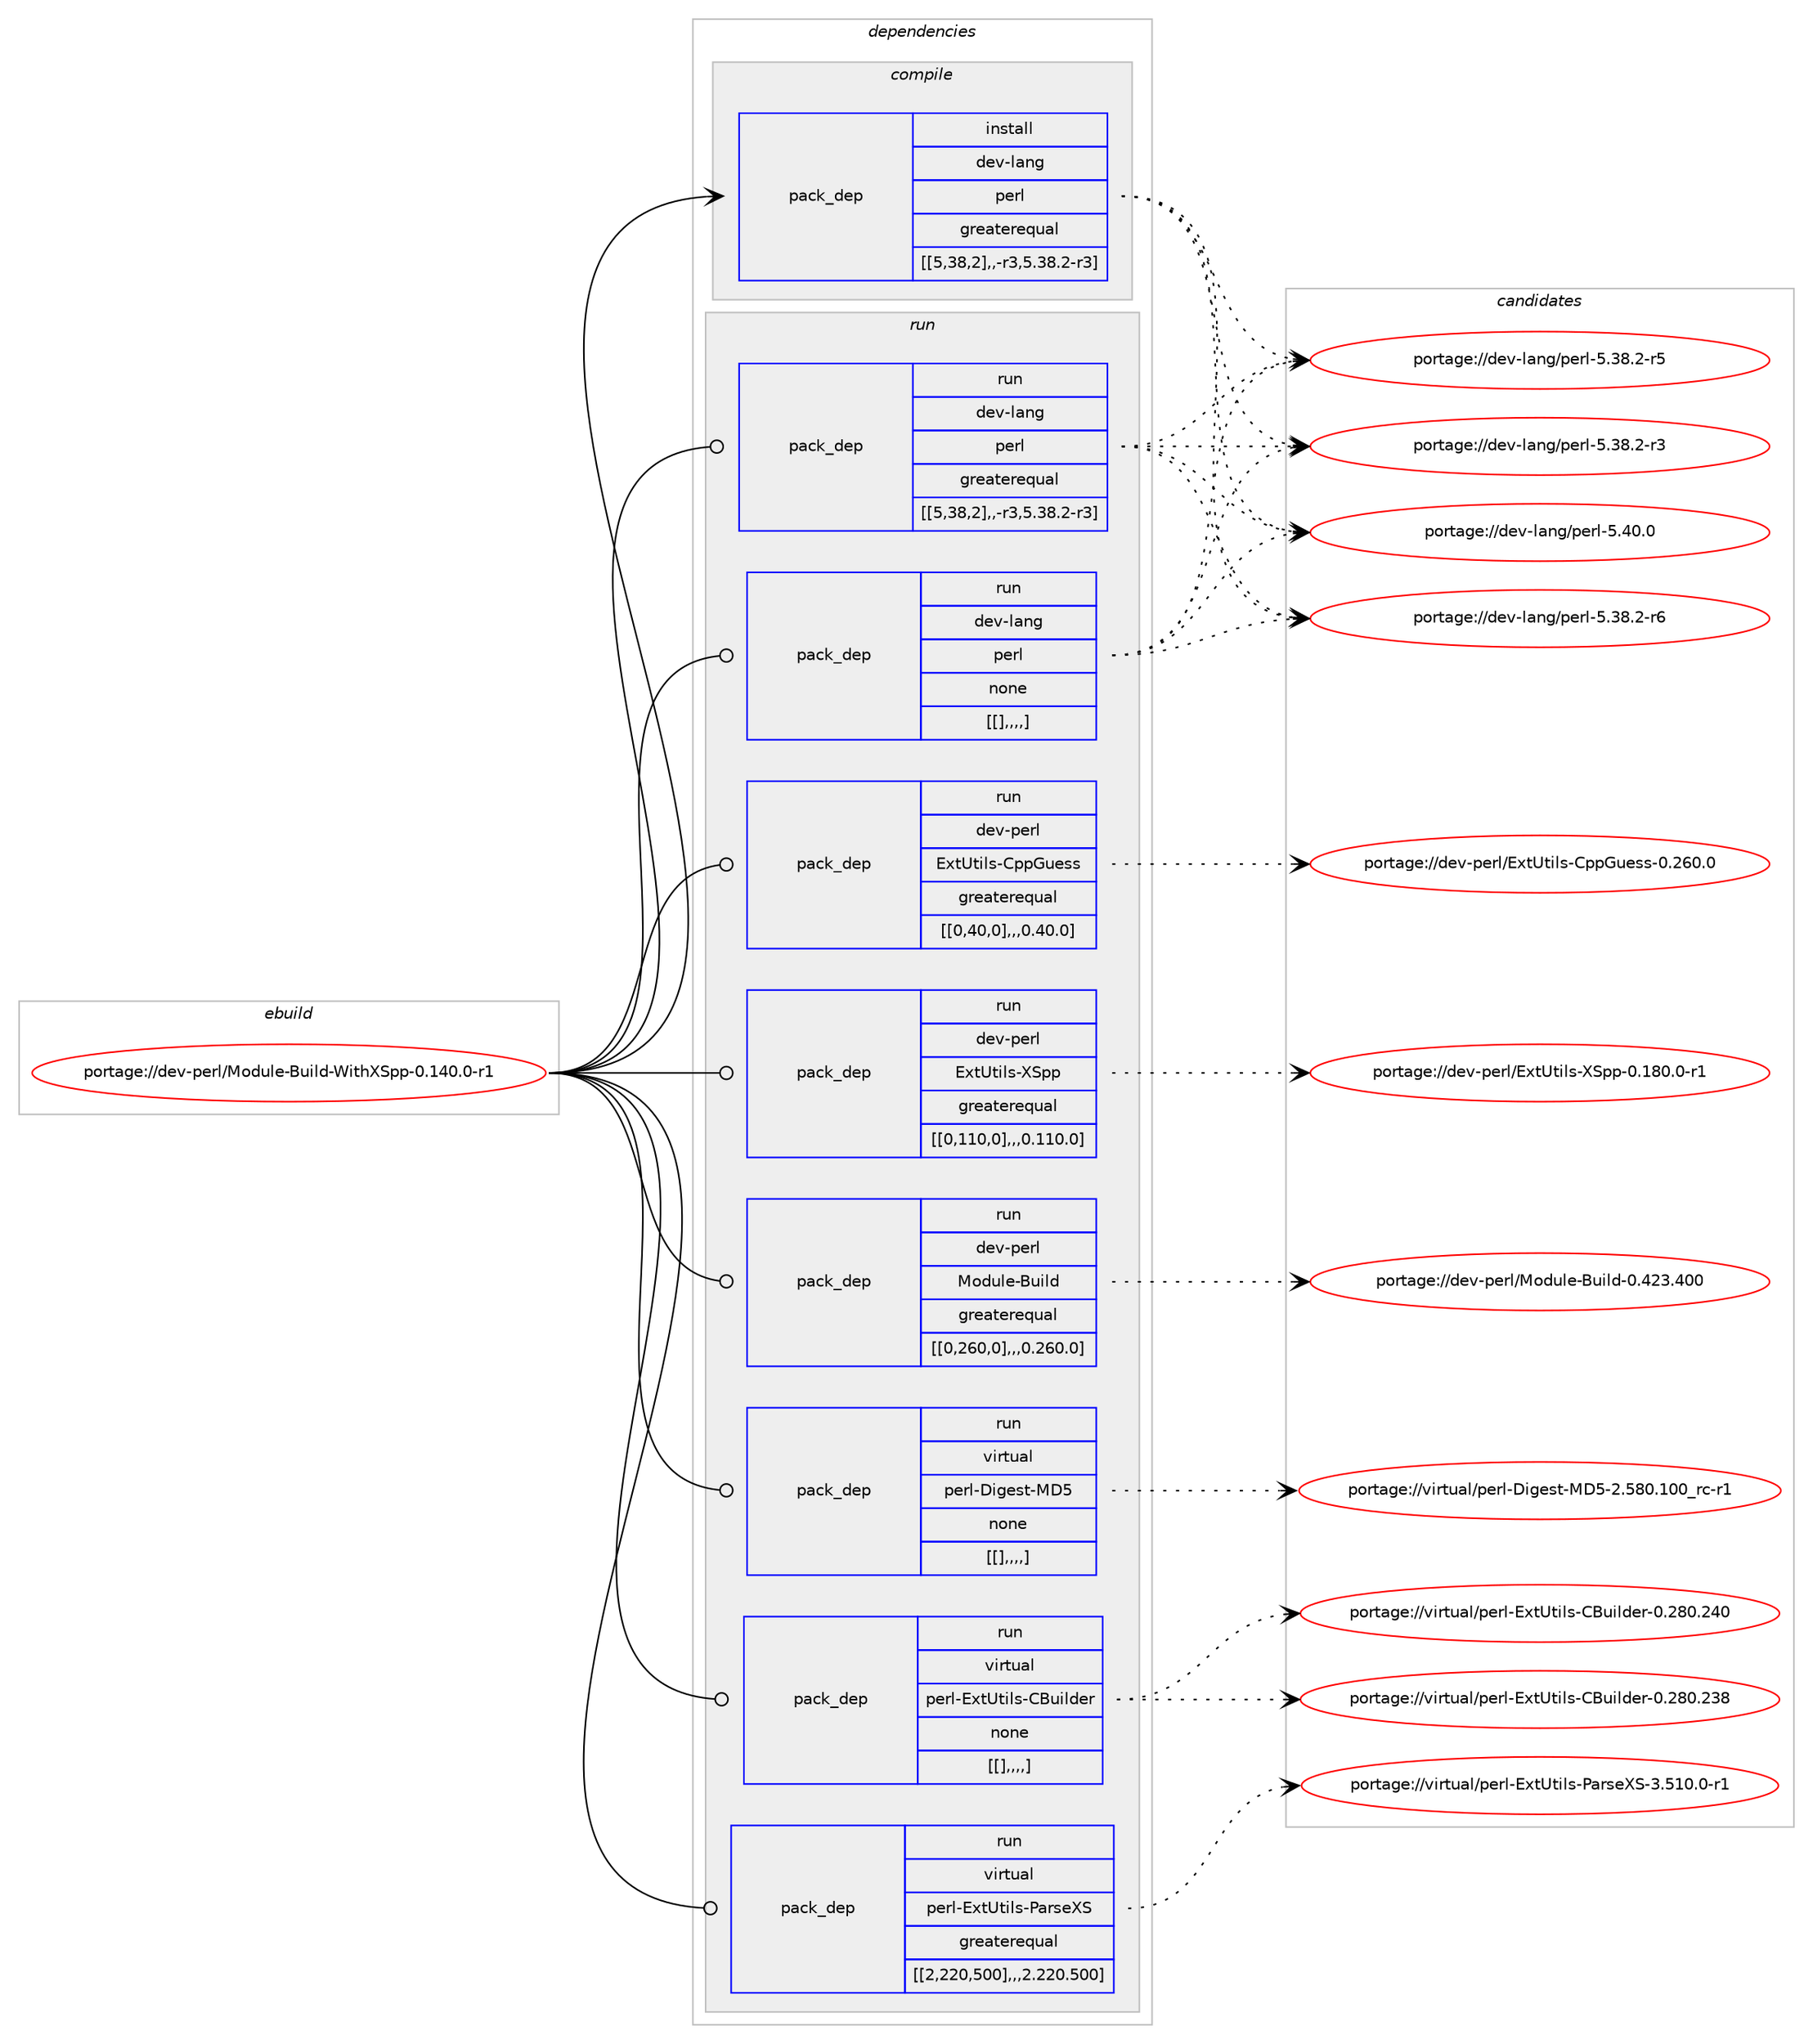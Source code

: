 digraph prolog {

# *************
# Graph options
# *************

newrank=true;
concentrate=true;
compound=true;
graph [rankdir=LR,fontname=Helvetica,fontsize=10,ranksep=1.5];#, ranksep=2.5, nodesep=0.2];
edge  [arrowhead=vee];
node  [fontname=Helvetica,fontsize=10];

# **********
# The ebuild
# **********

subgraph cluster_leftcol {
color=gray;
label=<<i>ebuild</i>>;
id [label="portage://dev-perl/Module-Build-WithXSpp-0.140.0-r1", color=red, width=4, href="../dev-perl/Module-Build-WithXSpp-0.140.0-r1.svg"];
}

# ****************
# The dependencies
# ****************

subgraph cluster_midcol {
color=gray;
label=<<i>dependencies</i>>;
subgraph cluster_compile {
fillcolor="#eeeeee";
style=filled;
label=<<i>compile</i>>;
subgraph pack102516 {
dependency134153 [label=<<TABLE BORDER="0" CELLBORDER="1" CELLSPACING="0" CELLPADDING="4" WIDTH="220"><TR><TD ROWSPAN="6" CELLPADDING="30">pack_dep</TD></TR><TR><TD WIDTH="110">install</TD></TR><TR><TD>dev-lang</TD></TR><TR><TD>perl</TD></TR><TR><TD>greaterequal</TD></TR><TR><TD>[[5,38,2],,-r3,5.38.2-r3]</TD></TR></TABLE>>, shape=none, color=blue];
}
id:e -> dependency134153:w [weight=20,style="solid",arrowhead="vee"];
}
subgraph cluster_compileandrun {
fillcolor="#eeeeee";
style=filled;
label=<<i>compile and run</i>>;
}
subgraph cluster_run {
fillcolor="#eeeeee";
style=filled;
label=<<i>run</i>>;
subgraph pack102517 {
dependency134154 [label=<<TABLE BORDER="0" CELLBORDER="1" CELLSPACING="0" CELLPADDING="4" WIDTH="220"><TR><TD ROWSPAN="6" CELLPADDING="30">pack_dep</TD></TR><TR><TD WIDTH="110">run</TD></TR><TR><TD>dev-lang</TD></TR><TR><TD>perl</TD></TR><TR><TD>greaterequal</TD></TR><TR><TD>[[5,38,2],,-r3,5.38.2-r3]</TD></TR></TABLE>>, shape=none, color=blue];
}
id:e -> dependency134154:w [weight=20,style="solid",arrowhead="odot"];
subgraph pack102518 {
dependency134155 [label=<<TABLE BORDER="0" CELLBORDER="1" CELLSPACING="0" CELLPADDING="4" WIDTH="220"><TR><TD ROWSPAN="6" CELLPADDING="30">pack_dep</TD></TR><TR><TD WIDTH="110">run</TD></TR><TR><TD>dev-lang</TD></TR><TR><TD>perl</TD></TR><TR><TD>none</TD></TR><TR><TD>[[],,,,]</TD></TR></TABLE>>, shape=none, color=blue];
}
id:e -> dependency134155:w [weight=20,style="solid",arrowhead="odot"];
subgraph pack102519 {
dependency134156 [label=<<TABLE BORDER="0" CELLBORDER="1" CELLSPACING="0" CELLPADDING="4" WIDTH="220"><TR><TD ROWSPAN="6" CELLPADDING="30">pack_dep</TD></TR><TR><TD WIDTH="110">run</TD></TR><TR><TD>dev-perl</TD></TR><TR><TD>ExtUtils-CppGuess</TD></TR><TR><TD>greaterequal</TD></TR><TR><TD>[[0,40,0],,,0.40.0]</TD></TR></TABLE>>, shape=none, color=blue];
}
id:e -> dependency134156:w [weight=20,style="solid",arrowhead="odot"];
subgraph pack102520 {
dependency134157 [label=<<TABLE BORDER="0" CELLBORDER="1" CELLSPACING="0" CELLPADDING="4" WIDTH="220"><TR><TD ROWSPAN="6" CELLPADDING="30">pack_dep</TD></TR><TR><TD WIDTH="110">run</TD></TR><TR><TD>dev-perl</TD></TR><TR><TD>ExtUtils-XSpp</TD></TR><TR><TD>greaterequal</TD></TR><TR><TD>[[0,110,0],,,0.110.0]</TD></TR></TABLE>>, shape=none, color=blue];
}
id:e -> dependency134157:w [weight=20,style="solid",arrowhead="odot"];
subgraph pack102521 {
dependency134158 [label=<<TABLE BORDER="0" CELLBORDER="1" CELLSPACING="0" CELLPADDING="4" WIDTH="220"><TR><TD ROWSPAN="6" CELLPADDING="30">pack_dep</TD></TR><TR><TD WIDTH="110">run</TD></TR><TR><TD>dev-perl</TD></TR><TR><TD>Module-Build</TD></TR><TR><TD>greaterequal</TD></TR><TR><TD>[[0,260,0],,,0.260.0]</TD></TR></TABLE>>, shape=none, color=blue];
}
id:e -> dependency134158:w [weight=20,style="solid",arrowhead="odot"];
subgraph pack102522 {
dependency134159 [label=<<TABLE BORDER="0" CELLBORDER="1" CELLSPACING="0" CELLPADDING="4" WIDTH="220"><TR><TD ROWSPAN="6" CELLPADDING="30">pack_dep</TD></TR><TR><TD WIDTH="110">run</TD></TR><TR><TD>virtual</TD></TR><TR><TD>perl-Digest-MD5</TD></TR><TR><TD>none</TD></TR><TR><TD>[[],,,,]</TD></TR></TABLE>>, shape=none, color=blue];
}
id:e -> dependency134159:w [weight=20,style="solid",arrowhead="odot"];
subgraph pack102523 {
dependency134160 [label=<<TABLE BORDER="0" CELLBORDER="1" CELLSPACING="0" CELLPADDING="4" WIDTH="220"><TR><TD ROWSPAN="6" CELLPADDING="30">pack_dep</TD></TR><TR><TD WIDTH="110">run</TD></TR><TR><TD>virtual</TD></TR><TR><TD>perl-ExtUtils-CBuilder</TD></TR><TR><TD>none</TD></TR><TR><TD>[[],,,,]</TD></TR></TABLE>>, shape=none, color=blue];
}
id:e -> dependency134160:w [weight=20,style="solid",arrowhead="odot"];
subgraph pack102524 {
dependency134161 [label=<<TABLE BORDER="0" CELLBORDER="1" CELLSPACING="0" CELLPADDING="4" WIDTH="220"><TR><TD ROWSPAN="6" CELLPADDING="30">pack_dep</TD></TR><TR><TD WIDTH="110">run</TD></TR><TR><TD>virtual</TD></TR><TR><TD>perl-ExtUtils-ParseXS</TD></TR><TR><TD>greaterequal</TD></TR><TR><TD>[[2,220,500],,,2.220.500]</TD></TR></TABLE>>, shape=none, color=blue];
}
id:e -> dependency134161:w [weight=20,style="solid",arrowhead="odot"];
}
}

# **************
# The candidates
# **************

subgraph cluster_choices {
rank=same;
color=gray;
label=<<i>candidates</i>>;

subgraph choice102516 {
color=black;
nodesep=1;
choice10010111845108971101034711210111410845534652484648 [label="portage://dev-lang/perl-5.40.0", color=red, width=4,href="../dev-lang/perl-5.40.0.svg"];
choice100101118451089711010347112101114108455346515646504511454 [label="portage://dev-lang/perl-5.38.2-r6", color=red, width=4,href="../dev-lang/perl-5.38.2-r6.svg"];
choice100101118451089711010347112101114108455346515646504511453 [label="portage://dev-lang/perl-5.38.2-r5", color=red, width=4,href="../dev-lang/perl-5.38.2-r5.svg"];
choice100101118451089711010347112101114108455346515646504511451 [label="portage://dev-lang/perl-5.38.2-r3", color=red, width=4,href="../dev-lang/perl-5.38.2-r3.svg"];
dependency134153:e -> choice10010111845108971101034711210111410845534652484648:w [style=dotted,weight="100"];
dependency134153:e -> choice100101118451089711010347112101114108455346515646504511454:w [style=dotted,weight="100"];
dependency134153:e -> choice100101118451089711010347112101114108455346515646504511453:w [style=dotted,weight="100"];
dependency134153:e -> choice100101118451089711010347112101114108455346515646504511451:w [style=dotted,weight="100"];
}
subgraph choice102517 {
color=black;
nodesep=1;
choice10010111845108971101034711210111410845534652484648 [label="portage://dev-lang/perl-5.40.0", color=red, width=4,href="../dev-lang/perl-5.40.0.svg"];
choice100101118451089711010347112101114108455346515646504511454 [label="portage://dev-lang/perl-5.38.2-r6", color=red, width=4,href="../dev-lang/perl-5.38.2-r6.svg"];
choice100101118451089711010347112101114108455346515646504511453 [label="portage://dev-lang/perl-5.38.2-r5", color=red, width=4,href="../dev-lang/perl-5.38.2-r5.svg"];
choice100101118451089711010347112101114108455346515646504511451 [label="portage://dev-lang/perl-5.38.2-r3", color=red, width=4,href="../dev-lang/perl-5.38.2-r3.svg"];
dependency134154:e -> choice10010111845108971101034711210111410845534652484648:w [style=dotted,weight="100"];
dependency134154:e -> choice100101118451089711010347112101114108455346515646504511454:w [style=dotted,weight="100"];
dependency134154:e -> choice100101118451089711010347112101114108455346515646504511453:w [style=dotted,weight="100"];
dependency134154:e -> choice100101118451089711010347112101114108455346515646504511451:w [style=dotted,weight="100"];
}
subgraph choice102518 {
color=black;
nodesep=1;
choice10010111845108971101034711210111410845534652484648 [label="portage://dev-lang/perl-5.40.0", color=red, width=4,href="../dev-lang/perl-5.40.0.svg"];
choice100101118451089711010347112101114108455346515646504511454 [label="portage://dev-lang/perl-5.38.2-r6", color=red, width=4,href="../dev-lang/perl-5.38.2-r6.svg"];
choice100101118451089711010347112101114108455346515646504511453 [label="portage://dev-lang/perl-5.38.2-r5", color=red, width=4,href="../dev-lang/perl-5.38.2-r5.svg"];
choice100101118451089711010347112101114108455346515646504511451 [label="portage://dev-lang/perl-5.38.2-r3", color=red, width=4,href="../dev-lang/perl-5.38.2-r3.svg"];
dependency134155:e -> choice10010111845108971101034711210111410845534652484648:w [style=dotted,weight="100"];
dependency134155:e -> choice100101118451089711010347112101114108455346515646504511454:w [style=dotted,weight="100"];
dependency134155:e -> choice100101118451089711010347112101114108455346515646504511453:w [style=dotted,weight="100"];
dependency134155:e -> choice100101118451089711010347112101114108455346515646504511451:w [style=dotted,weight="100"];
}
subgraph choice102519 {
color=black;
nodesep=1;
choice100101118451121011141084769120116851161051081154567112112711171011151154548465054484648 [label="portage://dev-perl/ExtUtils-CppGuess-0.260.0", color=red, width=4,href="../dev-perl/ExtUtils-CppGuess-0.260.0.svg"];
dependency134156:e -> choice100101118451121011141084769120116851161051081154567112112711171011151154548465054484648:w [style=dotted,weight="100"];
}
subgraph choice102520 {
color=black;
nodesep=1;
choice1001011184511210111410847691201168511610510811545888311211245484649564846484511449 [label="portage://dev-perl/ExtUtils-XSpp-0.180.0-r1", color=red, width=4,href="../dev-perl/ExtUtils-XSpp-0.180.0-r1.svg"];
dependency134157:e -> choice1001011184511210111410847691201168511610510811545888311211245484649564846484511449:w [style=dotted,weight="100"];
}
subgraph choice102521 {
color=black;
nodesep=1;
choice100101118451121011141084777111100117108101456611710510810045484652505146524848 [label="portage://dev-perl/Module-Build-0.423.400", color=red, width=4,href="../dev-perl/Module-Build-0.423.400.svg"];
dependency134158:e -> choice100101118451121011141084777111100117108101456611710510810045484652505146524848:w [style=dotted,weight="100"];
}
subgraph choice102522 {
color=black;
nodesep=1;
choice11810511411611797108471121011141084568105103101115116457768534550465356484649484895114994511449 [label="portage://virtual/perl-Digest-MD5-2.580.100_rc-r1", color=red, width=4,href="../virtual/perl-Digest-MD5-2.580.100_rc-r1.svg"];
dependency134159:e -> choice11810511411611797108471121011141084568105103101115116457768534550465356484649484895114994511449:w [style=dotted,weight="100"];
}
subgraph choice102523 {
color=black;
nodesep=1;
choice118105114116117971084711210111410845691201168511610510811545676611710510810010111445484650564846505248 [label="portage://virtual/perl-ExtUtils-CBuilder-0.280.240", color=red, width=4,href="../virtual/perl-ExtUtils-CBuilder-0.280.240.svg"];
choice118105114116117971084711210111410845691201168511610510811545676611710510810010111445484650564846505156 [label="portage://virtual/perl-ExtUtils-CBuilder-0.280.238", color=red, width=4,href="../virtual/perl-ExtUtils-CBuilder-0.280.238.svg"];
dependency134160:e -> choice118105114116117971084711210111410845691201168511610510811545676611710510810010111445484650564846505248:w [style=dotted,weight="100"];
dependency134160:e -> choice118105114116117971084711210111410845691201168511610510811545676611710510810010111445484650564846505156:w [style=dotted,weight="100"];
}
subgraph choice102524 {
color=black;
nodesep=1;
choice1181051141161179710847112101114108456912011685116105108115458097114115101888345514653494846484511449 [label="portage://virtual/perl-ExtUtils-ParseXS-3.510.0-r1", color=red, width=4,href="../virtual/perl-ExtUtils-ParseXS-3.510.0-r1.svg"];
dependency134161:e -> choice1181051141161179710847112101114108456912011685116105108115458097114115101888345514653494846484511449:w [style=dotted,weight="100"];
}
}

}
